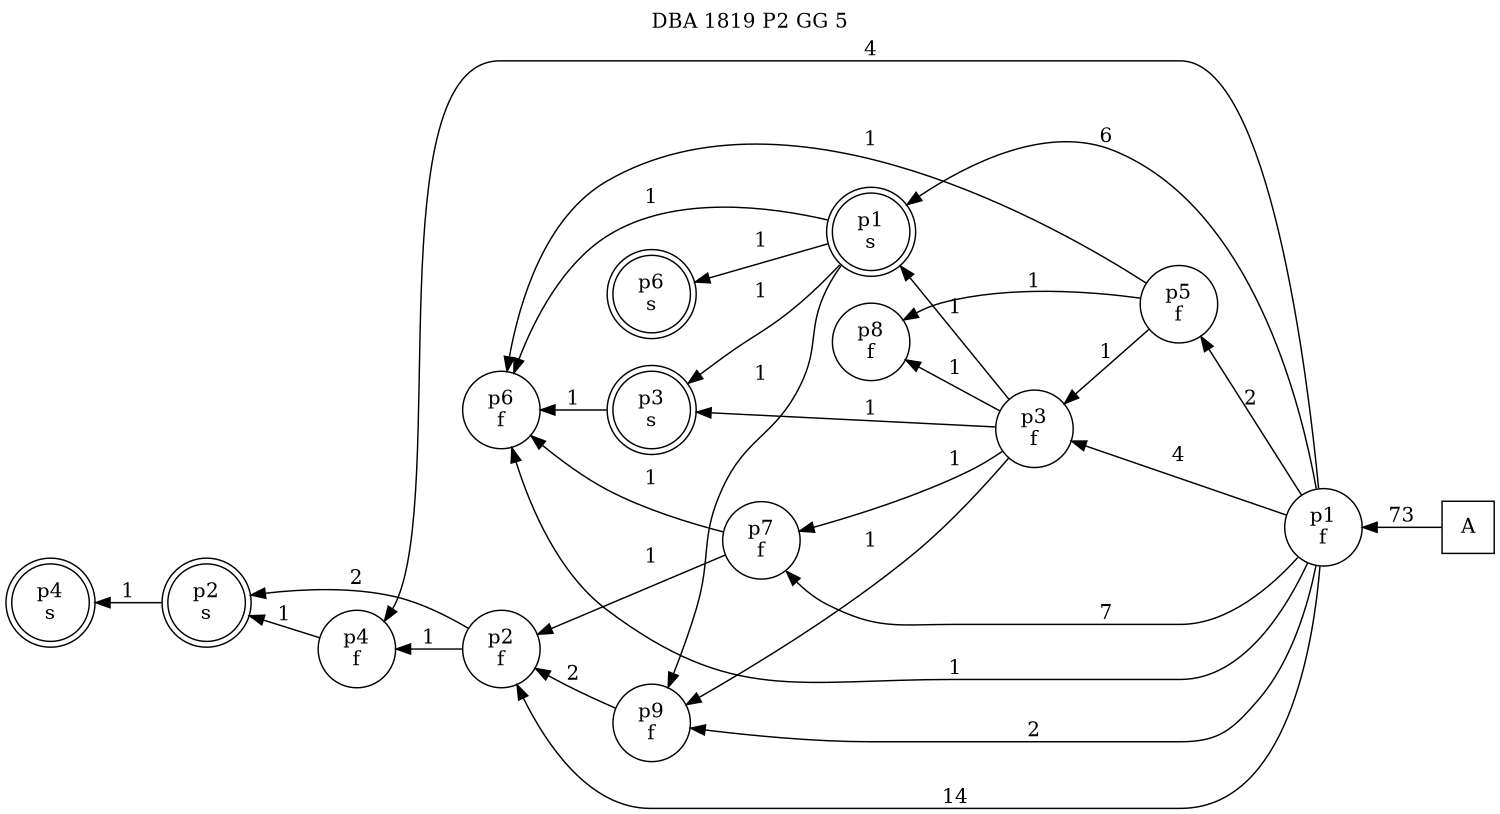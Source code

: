 digraph DBA_1819_P2_GG_5_GOOD {
labelloc="tl"
label= " DBA 1819 P2 GG 5 "
rankdir="RL";
graph [ size=" 10 , 10 !"]

"A" [shape="square" label="A"]
"p1_f" [shape="circle" label="p1
f"]
"p2_f" [shape="circle" label="p2
f"]
"p7_f" [shape="circle" label="p7
f"]
"p5_f" [shape="circle" label="p5
f"]
"p6_f" [shape="circle" label="p6
f"]
"p9_f" [shape="circle" label="p9
f"]
"p3_f" [shape="circle" label="p3
f"]
"p4_f" [shape="circle" label="p4
f"]
"p8_f" [shape="circle" label="p8
f"]
"p2_s" [shape="doublecircle" label="p2
s"]
"p1_s" [shape="doublecircle" label="p1
s"]
"p3_s" [shape="doublecircle" label="p3
s"]
"p4_s" [shape="doublecircle" label="p4
s"]
"p6_s" [shape="doublecircle" label="p6
s"]
"A" -> "p1_f" [ label=73]
"p1_f" -> "p2_f" [ label=14]
"p1_f" -> "p7_f" [ label=7]
"p1_f" -> "p5_f" [ label=2]
"p1_f" -> "p6_f" [ label=1]
"p1_f" -> "p9_f" [ label=2]
"p1_f" -> "p3_f" [ label=4]
"p1_f" -> "p4_f" [ label=4]
"p1_f" -> "p1_s" [ label=6]
"p2_f" -> "p4_f" [ label=1]
"p2_f" -> "p2_s" [ label=2]
"p7_f" -> "p2_f" [ label=1]
"p7_f" -> "p6_f" [ label=1]
"p5_f" -> "p6_f" [ label=1]
"p5_f" -> "p3_f" [ label=1]
"p5_f" -> "p8_f" [ label=1]
"p9_f" -> "p2_f" [ label=2]
"p3_f" -> "p7_f" [ label=1]
"p3_f" -> "p9_f" [ label=1]
"p3_f" -> "p8_f" [ label=1]
"p3_f" -> "p1_s" [ label=1]
"p3_f" -> "p3_s" [ label=1]
"p4_f" -> "p2_s" [ label=1]
"p2_s" -> "p4_s" [ label=1]
"p1_s" -> "p6_f" [ label=1]
"p1_s" -> "p9_f" [ label=1]
"p1_s" -> "p3_s" [ label=1]
"p1_s" -> "p6_s" [ label=1]
"p3_s" -> "p6_f" [ label=1]
}
